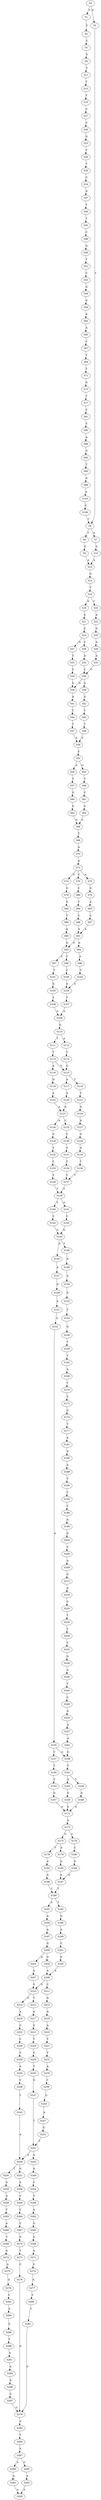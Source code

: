 strict digraph  {
	S0 -> S1 [ label = T ];
	S0 -> S2 [ label = G ];
	S1 -> S3 [ label = C ];
	S2 -> S4 [ label = T ];
	S3 -> S5 [ label = C ];
	S4 -> S6 [ label = T ];
	S4 -> S7 [ label = A ];
	S5 -> S8 [ label = G ];
	S6 -> S9 [ label = G ];
	S7 -> S10 [ label = G ];
	S8 -> S11 [ label = T ];
	S9 -> S12 [ label = A ];
	S10 -> S12 [ label = A ];
	S11 -> S13 [ label = T ];
	S12 -> S14 [ label = G ];
	S13 -> S15 [ label = T ];
	S14 -> S16 [ label = T ];
	S15 -> S17 [ label = C ];
	S16 -> S18 [ label = A ];
	S16 -> S19 [ label = C ];
	S17 -> S20 [ label = C ];
	S18 -> S21 [ label = A ];
	S19 -> S22 [ label = A ];
	S20 -> S23 [ label = G ];
	S21 -> S24 [ label = C ];
	S22 -> S25 [ label = G ];
	S23 -> S26 [ label = T ];
	S24 -> S27 [ label = G ];
	S24 -> S28 [ label = C ];
	S25 -> S29 [ label = A ];
	S26 -> S30 [ label = T ];
	S27 -> S31 [ label = T ];
	S28 -> S32 [ label = A ];
	S29 -> S33 [ label = A ];
	S30 -> S34 [ label = C ];
	S31 -> S35 [ label = C ];
	S32 -> S36 [ label = C ];
	S33 -> S36 [ label = C ];
	S34 -> S37 [ label = G ];
	S35 -> S38 [ label = G ];
	S36 -> S39 [ label = A ];
	S36 -> S38 [ label = G ];
	S37 -> S40 [ label = T ];
	S38 -> S41 [ label = A ];
	S39 -> S42 [ label = G ];
	S40 -> S43 [ label = T ];
	S41 -> S44 [ label = C ];
	S42 -> S45 [ label = T ];
	S43 -> S46 [ label = C ];
	S44 -> S47 [ label = T ];
	S45 -> S48 [ label = T ];
	S46 -> S49 [ label = G ];
	S47 -> S50 [ label = A ];
	S48 -> S50 [ label = A ];
	S49 -> S51 [ label = T ];
	S50 -> S52 [ label = C ];
	S51 -> S53 [ label = C ];
	S52 -> S54 [ label = A ];
	S52 -> S55 [ label = G ];
	S53 -> S56 [ label = G ];
	S54 -> S57 [ label = T ];
	S55 -> S58 [ label = T ];
	S56 -> S59 [ label = G ];
	S57 -> S60 [ label = G ];
	S58 -> S61 [ label = C ];
	S59 -> S62 [ label = A ];
	S60 -> S63 [ label = G ];
	S61 -> S64 [ label = G ];
	S62 -> S65 [ label = A ];
	S63 -> S66 [ label = G ];
	S64 -> S66 [ label = G ];
	S65 -> S67 [ label = C ];
	S66 -> S68 [ label = T ];
	S67 -> S69 [ label = T ];
	S68 -> S70 [ label = A ];
	S69 -> S71 [ label = T ];
	S70 -> S72 [ label = A ];
	S71 -> S73 [ label = G ];
	S72 -> S74 [ label = G ];
	S72 -> S75 [ label = A ];
	S72 -> S76 [ label = C ];
	S73 -> S77 [ label = T ];
	S74 -> S78 [ label = G ];
	S75 -> S79 [ label = G ];
	S76 -> S80 [ label = C ];
	S77 -> S81 [ label = C ];
	S78 -> S82 [ label = G ];
	S79 -> S83 [ label = A ];
	S80 -> S84 [ label = T ];
	S81 -> S85 [ label = C ];
	S82 -> S86 [ label = T ];
	S83 -> S87 [ label = C ];
	S84 -> S88 [ label = C ];
	S85 -> S89 [ label = A ];
	S86 -> S90 [ label = A ];
	S87 -> S91 [ label = A ];
	S88 -> S91 [ label = A ];
	S89 -> S92 [ label = G ];
	S90 -> S93 [ label = G ];
	S91 -> S94 [ label = A ];
	S91 -> S93 [ label = G ];
	S92 -> S95 [ label = T ];
	S93 -> S96 [ label = T ];
	S93 -> S97 [ label = C ];
	S94 -> S98 [ label = A ];
	S95 -> S99 [ label = A ];
	S96 -> S100 [ label = C ];
	S97 -> S101 [ label = T ];
	S98 -> S102 [ label = C ];
	S99 -> S103 [ label = A ];
	S100 -> S104 [ label = A ];
	S101 -> S105 [ label = G ];
	S102 -> S104 [ label = A ];
	S103 -> S106 [ label = G ];
	S104 -> S107 [ label = T ];
	S105 -> S108 [ label = T ];
	S106 -> S4 [ label = T ];
	S107 -> S109 [ label = A ];
	S108 -> S109 [ label = A ];
	S109 -> S110 [ label = G ];
	S110 -> S111 [ label = T ];
	S110 -> S112 [ label = A ];
	S111 -> S113 [ label = T ];
	S112 -> S114 [ label = T ];
	S113 -> S115 [ label = G ];
	S113 -> S116 [ label = A ];
	S114 -> S115 [ label = G ];
	S115 -> S117 [ label = A ];
	S115 -> S118 [ label = T ];
	S116 -> S119 [ label = G ];
	S117 -> S120 [ label = A ];
	S118 -> S121 [ label = T ];
	S119 -> S122 [ label = A ];
	S120 -> S123 [ label = A ];
	S121 -> S124 [ label = G ];
	S122 -> S123 [ label = A ];
	S123 -> S125 [ label = C ];
	S123 -> S126 [ label = A ];
	S124 -> S127 [ label = A ];
	S125 -> S128 [ label = C ];
	S126 -> S129 [ label = C ];
	S127 -> S130 [ label = G ];
	S128 -> S131 [ label = G ];
	S129 -> S132 [ label = T ];
	S130 -> S133 [ label = G ];
	S131 -> S134 [ label = T ];
	S132 -> S135 [ label = C ];
	S133 -> S136 [ label = T ];
	S134 -> S137 [ label = T ];
	S135 -> S138 [ label = T ];
	S136 -> S137 [ label = T ];
	S137 -> S139 [ label = T ];
	S138 -> S139 [ label = T ];
	S139 -> S140 [ label = T ];
	S139 -> S141 [ label = A ];
	S140 -> S142 [ label = C ];
	S141 -> S143 [ label = C ];
	S142 -> S144 [ label = G ];
	S143 -> S144 [ label = G ];
	S144 -> S145 [ label = A ];
	S144 -> S146 [ label = T ];
	S145 -> S147 [ label = A ];
	S146 -> S148 [ label = A ];
	S147 -> S149 [ label = G ];
	S148 -> S150 [ label = A ];
	S149 -> S151 [ label = A ];
	S150 -> S152 [ label = G ];
	S151 -> S153 [ label = G ];
	S152 -> S154 [ label = T ];
	S153 -> S155 [ label = A ];
	S154 -> S156 [ label = G ];
	S155 -> S157 [ label = C ];
	S155 -> S158 [ label = G ];
	S156 -> S159 [ label = T ];
	S157 -> S160 [ label = T ];
	S158 -> S161 [ label = T ];
	S159 -> S162 [ label = T ];
	S160 -> S163 [ label = C ];
	S161 -> S164 [ label = T ];
	S161 -> S165 [ label = A ];
	S162 -> S166 [ label = A ];
	S163 -> S167 [ label = G ];
	S164 -> S168 [ label = G ];
	S165 -> S169 [ label = G ];
	S166 -> S170 [ label = T ];
	S167 -> S171 [ label = A ];
	S168 -> S171 [ label = A ];
	S169 -> S171 [ label = A ];
	S170 -> S172 [ label = C ];
	S171 -> S173 [ label = G ];
	S172 -> S174 [ label = G ];
	S173 -> S175 [ label = G ];
	S173 -> S176 [ label = C ];
	S174 -> S177 [ label = T ];
	S175 -> S178 [ label = T ];
	S175 -> S179 [ label = A ];
	S176 -> S180 [ label = C ];
	S177 -> S181 [ label = A ];
	S178 -> S182 [ label = A ];
	S179 -> S183 [ label = G ];
	S180 -> S184 [ label = G ];
	S181 -> S185 [ label = G ];
	S182 -> S186 [ label = G ];
	S183 -> S187 [ label = G ];
	S184 -> S187 [ label = G ];
	S185 -> S188 [ label = A ];
	S186 -> S189 [ label = T ];
	S187 -> S189 [ label = T ];
	S188 -> S190 [ label = T ];
	S189 -> S191 [ label = A ];
	S189 -> S192 [ label = T ];
	S190 -> S193 [ label = T ];
	S191 -> S194 [ label = A ];
	S192 -> S195 [ label = G ];
	S193 -> S196 [ label = C ];
	S194 -> S197 [ label = A ];
	S195 -> S198 [ label = A ];
	S196 -> S199 [ label = A ];
	S197 -> S200 [ label = G ];
	S198 -> S201 [ label = C ];
	S199 -> S202 [ label = G ];
	S200 -> S203 [ label = A ];
	S200 -> S204 [ label = G ];
	S201 -> S205 [ label = G ];
	S202 -> S206 [ label = C ];
	S203 -> S207 [ label = A ];
	S204 -> S208 [ label = A ];
	S205 -> S208 [ label = A ];
	S206 -> S209 [ label = A ];
	S207 -> S210 [ label = G ];
	S208 -> S211 [ label = C ];
	S208 -> S210 [ label = G ];
	S209 -> S212 [ label = G ];
	S210 -> S213 [ label = T ];
	S210 -> S214 [ label = G ];
	S211 -> S215 [ label = G ];
	S212 -> S216 [ label = A ];
	S213 -> S217 [ label = A ];
	S214 -> S218 [ label = A ];
	S215 -> S219 [ label = G ];
	S216 -> S220 [ label = C ];
	S217 -> S221 [ label = G ];
	S218 -> S222 [ label = C ];
	S219 -> S223 [ label = A ];
	S220 -> S224 [ label = T ];
	S221 -> S225 [ label = T ];
	S222 -> S226 [ label = C ];
	S223 -> S227 [ label = T ];
	S224 -> S228 [ label = T ];
	S225 -> S229 [ label = C ];
	S226 -> S230 [ label = C ];
	S227 -> S231 [ label = T ];
	S228 -> S232 [ label = C ];
	S229 -> S233 [ label = T ];
	S230 -> S234 [ label = A ];
	S231 -> S235 [ label = A ];
	S232 -> S236 [ label = G ];
	S233 -> S237 [ label = G ];
	S234 -> S238 [ label = C ];
	S235 -> S239 [ label = C ];
	S236 -> S240 [ label = A ];
	S237 -> S241 [ label = T ];
	S238 -> S242 [ label = T ];
	S239 -> S243 [ label = G ];
	S240 -> S244 [ label = T ];
	S241 -> S245 [ label = G ];
	S241 -> S246 [ label = A ];
	S242 -> S246 [ label = A ];
	S243 -> S247 [ label = A ];
	S244 -> S248 [ label = C ];
	S245 -> S249 [ label = A ];
	S246 -> S250 [ label = T ];
	S246 -> S251 [ label = G ];
	S247 -> S252 [ label = G ];
	S248 -> S253 [ label = A ];
	S249 -> S254 [ label = C ];
	S250 -> S255 [ label = A ];
	S251 -> S256 [ label = A ];
	S252 -> S241 [ label = T ];
	S253 -> S257 [ label = A ];
	S254 -> S258 [ label = T ];
	S255 -> S259 [ label = G ];
	S256 -> S260 [ label = C ];
	S257 -> S261 [ label = A ];
	S258 -> S262 [ label = A ];
	S259 -> S263 [ label = T ];
	S260 -> S264 [ label = C ];
	S261 -> S158 [ label = G ];
	S262 -> S265 [ label = G ];
	S263 -> S266 [ label = A ];
	S264 -> S267 [ label = C ];
	S265 -> S268 [ label = G ];
	S266 -> S269 [ label = T ];
	S267 -> S270 [ label = G ];
	S268 -> S271 [ label = A ];
	S269 -> S272 [ label = A ];
	S270 -> S273 [ label = T ];
	S271 -> S274 [ label = G ];
	S272 -> S275 [ label = A ];
	S273 -> S276 [ label = C ];
	S274 -> S277 [ label = A ];
	S275 -> S278 [ label = G ];
	S276 -> S279 [ label = G ];
	S277 -> S280 [ label = C ];
	S278 -> S281 [ label = C ];
	S279 -> S282 [ label = G ];
	S280 -> S283 [ label = C ];
	S281 -> S284 [ label = A ];
	S282 -> S285 [ label = T ];
	S283 -> S279 [ label = G ];
	S284 -> S286 [ label = G ];
	S285 -> S287 [ label = A ];
	S286 -> S288 [ label = T ];
	S287 -> S289 [ label = A ];
	S287 -> S290 [ label = G ];
	S288 -> S291 [ label = A ];
	S289 -> S292 [ label = A ];
	S290 -> S293 [ label = A ];
	S291 -> S294 [ label = A ];
	S292 -> S295 [ label = A ];
	S293 -> S295 [ label = A ];
	S294 -> S296 [ label = A ];
	S296 -> S297 [ label = C ];
	S297 -> S279 [ label = G ];
}
